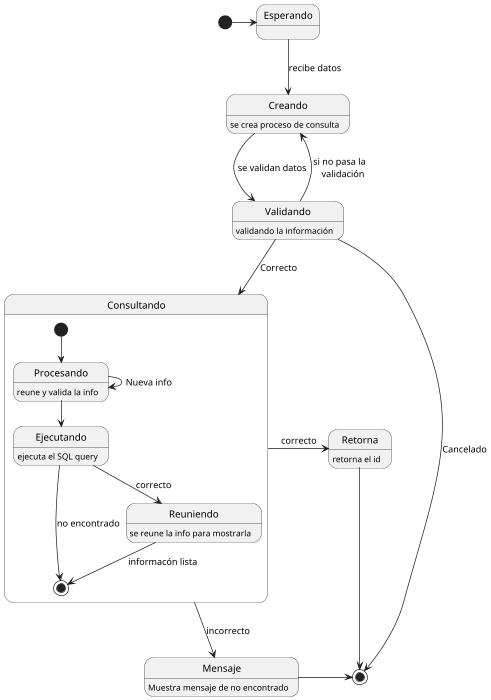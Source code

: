 @startuml
scale 500 width
scale 700 height

[*] -> Esperando

Esperando --> Creando : recibe datos
Creando --> Validando: se validan datos
Creando : se crea proceso de consulta
Validando : validando la información
Validando --> Consultando : Correcto
Validando --> Creando : si no pasa la  \n validación
Validando --> [*] : Cancelado
state Consultando {
  state "Procesando" as long1
  long1 : reune y valida la info
  [*] --> long1
  long1 --> long1 : Nueva info
  long1 --> Ejecutando
  Ejecutando : ejecuta el SQL query
  Ejecutando -> [*] : no encontrado
  Ejecutando --> Reuniendo : correcto
  Reuniendo : se reune la info para mostrarla
  Reuniendo -->[*] : informacón lista
}

Consultando -> Retorna :correcto
Retorna : retorna el id

Consultando --> Mensaje :incorrecto
Mensaje : Muestra mensaje de no encontrado

Retorna  -->  [*]
Mensaje -> [*]



@enduml